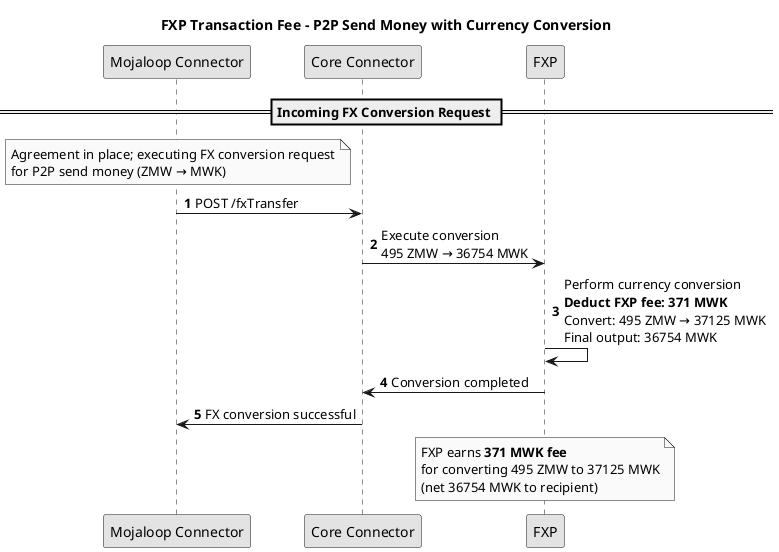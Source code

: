 @startuml FXP_P2P_Fees - transfer
title FXP Transaction Fee - P2P Send Money with Currency Conversion
skinparam monochrome true
autonumber

participant "Mojaloop Connector" as MC
participant "Core Connector" as CC
participant "FXP" as FXP

== Incoming FX Conversion Request ==
note over MC: Agreement in place; executing FX conversion request\nfor P2P send money (ZMW → MWK)

MC -> CC: POST /fxTransfer
CC -> FXP: Execute conversion\n495 ZMW → 36754 MWK

FXP -> FXP: Perform currency conversion\n**Deduct FXP fee: 371 MWK**\nConvert: 495 ZMW → 37125 MWK\nFinal output: 36754 MWK

FXP -> CC: Conversion completed
CC -> MC: FX conversion successful

note over FXP: FXP earns **371 MWK fee**\nfor converting 495 ZMW to 37125 MWK\n(net 36754 MWK to recipient)

@enduml
